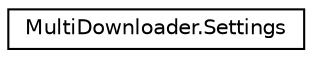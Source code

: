 digraph "Graphical Class Hierarchy"
{
 // LATEX_PDF_SIZE
  edge [fontname="Helvetica",fontsize="10",labelfontname="Helvetica",labelfontsize="10"];
  node [fontname="Helvetica",fontsize="10",shape=record];
  rankdir="LR";
  Node0 [label="MultiDownloader.Settings",height=0.2,width=0.4,color="black", fillcolor="white", style="filled",URL="$class_multi_downloader_1_1_settings.html",tooltip="Application settings."];
}
